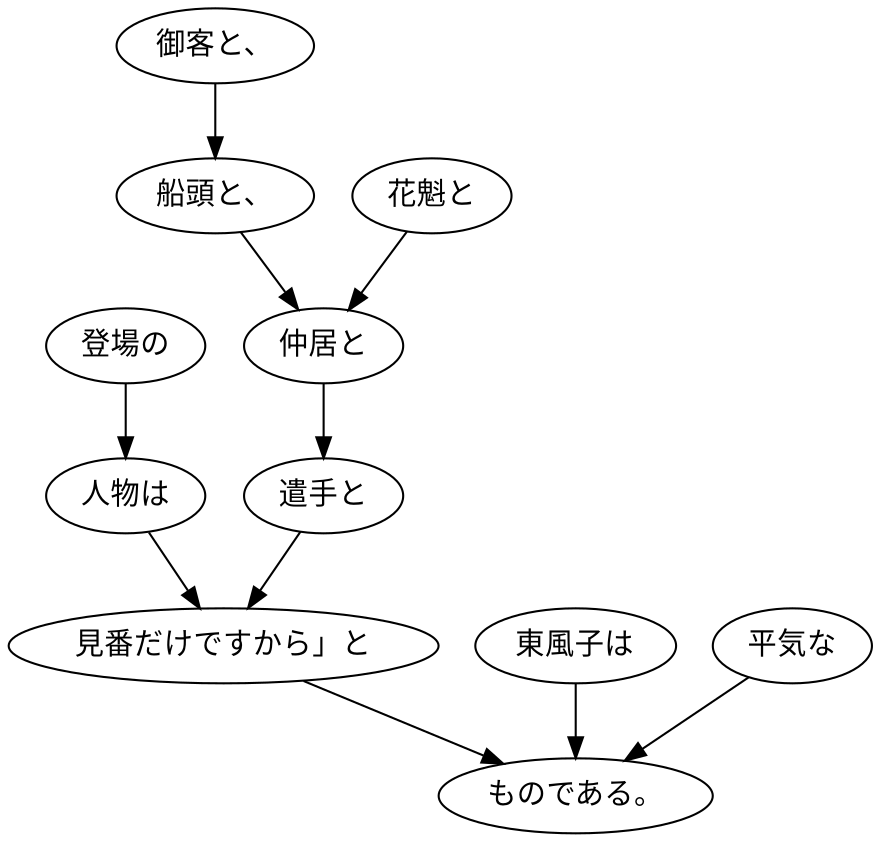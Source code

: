 digraph graph813 {
	node0 [label="登場の"];
	node1 [label="人物は"];
	node2 [label="御客と、"];
	node3 [label="船頭と、"];
	node4 [label="花魁と"];
	node5 [label="仲居と"];
	node6 [label="遣手と"];
	node7 [label="見番だけですから」と"];
	node8 [label="東風子は"];
	node9 [label="平気な"];
	node10 [label="ものである。"];
	node0 -> node1;
	node1 -> node7;
	node2 -> node3;
	node3 -> node5;
	node4 -> node5;
	node5 -> node6;
	node6 -> node7;
	node7 -> node10;
	node8 -> node10;
	node9 -> node10;
}
